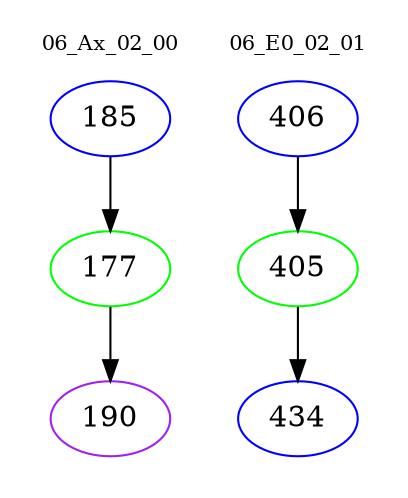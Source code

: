 digraph{
subgraph cluster_0 {
color = white
label = "06_Ax_02_00";
fontsize=10;
T0_185 [label="185", color="blue"]
T0_185 -> T0_177 [color="black"]
T0_177 [label="177", color="green"]
T0_177 -> T0_190 [color="black"]
T0_190 [label="190", color="purple"]
}
subgraph cluster_1 {
color = white
label = "06_E0_02_01";
fontsize=10;
T1_406 [label="406", color="blue"]
T1_406 -> T1_405 [color="black"]
T1_405 [label="405", color="green"]
T1_405 -> T1_434 [color="black"]
T1_434 [label="434", color="blue"]
}
}
